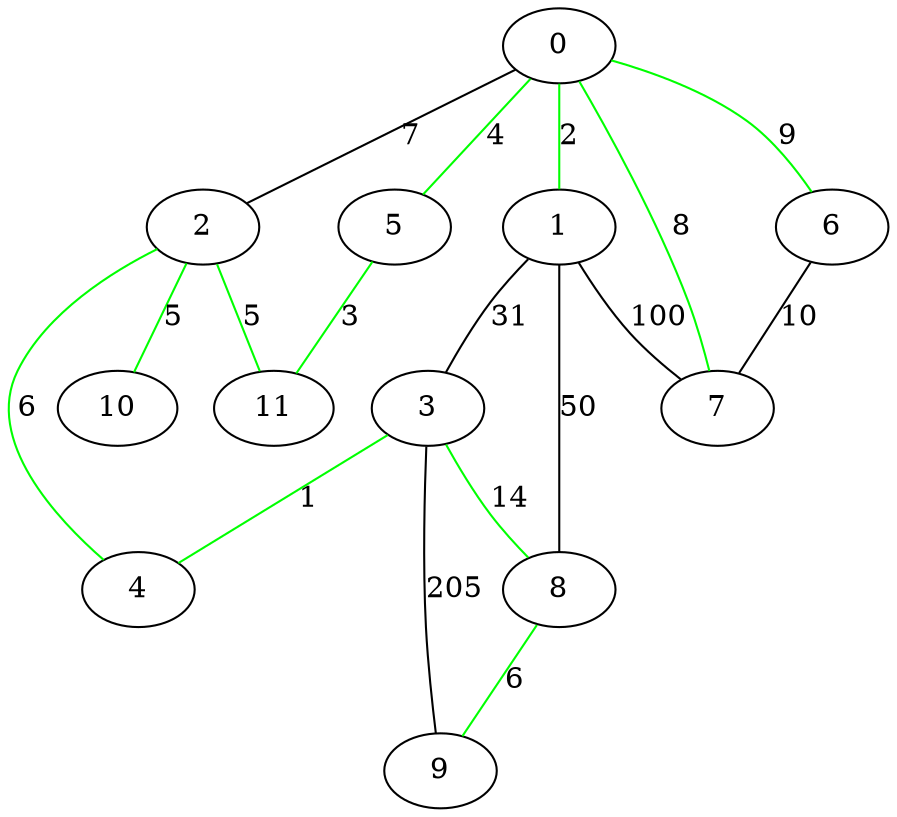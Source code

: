 graph ER { " 3 " -- " 4 " [label = 1 , color = green]; " 0 " -- " 1 " [label = 2 , color = green]; " 5 " -- " 11 " [label = 3 , color = green]; " 0 " -- " 5 " [label = 4 , color = green]; " 2 " -- " 10 " [label = 5 , color = green]; " 2 " -- " 11 " [label = 5 , color = green]; " 2 " -- " 4 " [label = 6 , color = green]; " 8 " -- " 9 " [label = 6 , color = green]; " 0 " -- " 2 " [label = 7]; " 0 " -- " 7 " [label = 8 , color = green]; " 0 " -- " 6 " [label = 9 , color = green]; " 6 " -- " 7 " [label = 10]; " 3 " -- " 8 " [label = 14 , color = green]; " 1 " -- " 3 " [label = 31]; " 1 " -- " 8 " [label = 50]; " 1 " -- " 7 " [label = 100]; " 3 " -- " 9 " [label = 205]; }